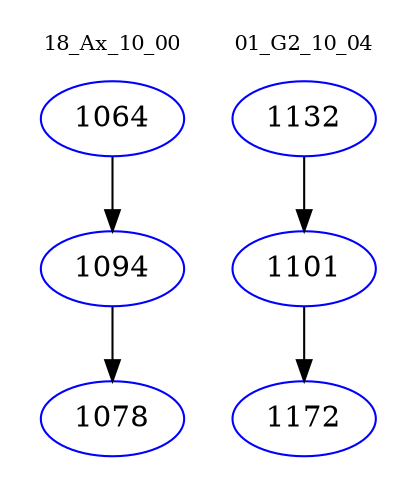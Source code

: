 digraph{
subgraph cluster_0 {
color = white
label = "18_Ax_10_00";
fontsize=10;
T0_1064 [label="1064", color="blue"]
T0_1064 -> T0_1094 [color="black"]
T0_1094 [label="1094", color="blue"]
T0_1094 -> T0_1078 [color="black"]
T0_1078 [label="1078", color="blue"]
}
subgraph cluster_1 {
color = white
label = "01_G2_10_04";
fontsize=10;
T1_1132 [label="1132", color="blue"]
T1_1132 -> T1_1101 [color="black"]
T1_1101 [label="1101", color="blue"]
T1_1101 -> T1_1172 [color="black"]
T1_1172 [label="1172", color="blue"]
}
}
